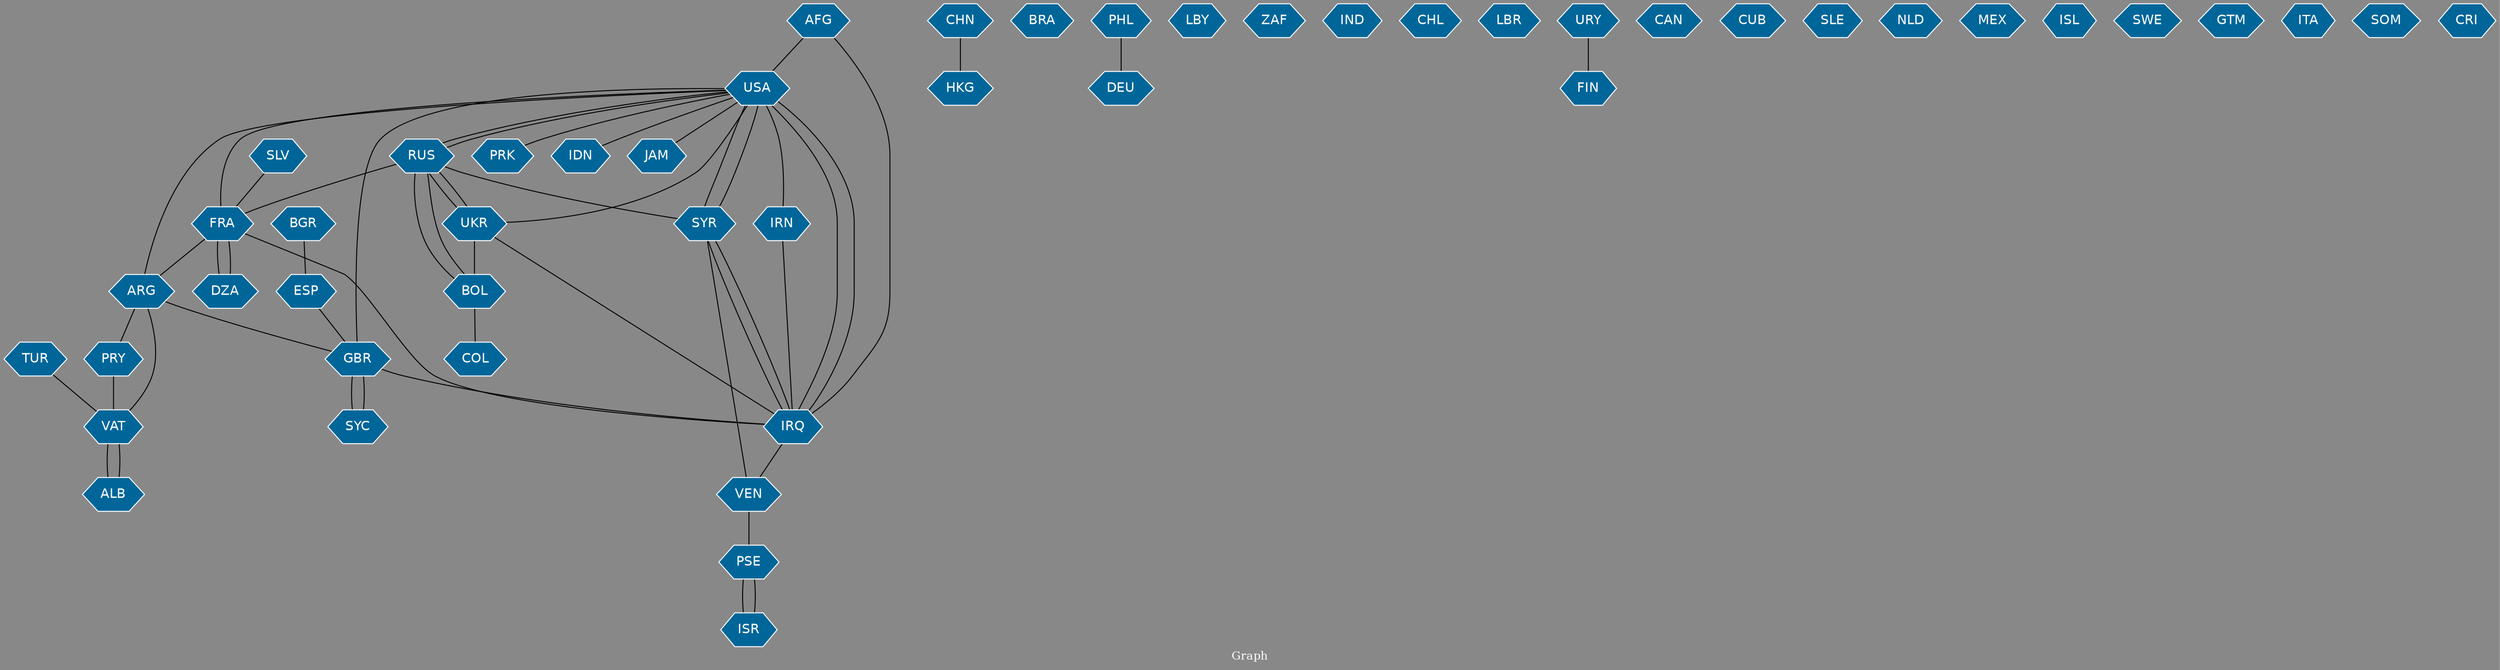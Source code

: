 // Countries together in item graph
graph {
	graph [bgcolor="#888888" fontcolor=white fontsize=12 label="Graph" outputorder=edgesfirst overlap=prism]
	node [color=white fillcolor="#006699" fontcolor=white fontname=Helvetica shape=hexagon style=filled]
	edge [arrowhead=open color=black fontcolor=white fontname=Courier fontsize=12]
		USA [label=USA]
		SYR [label=SYR]
		COL [label=COL]
		RUS [label=RUS]
		CHN [label=CHN]
		HKG [label=HKG]
		PRK [label=PRK]
		VEN [label=VEN]
		BRA [label=BRA]
		ESP [label=ESP]
		DEU [label=DEU]
		ALB [label=ALB]
		LBY [label=LBY]
		UKR [label=UKR]
		VAT [label=VAT]
		PSE [label=PSE]
		GBR [label=GBR]
		IRQ [label=IRQ]
		ZAF [label=ZAF]
		ISR [label=ISR]
		IND [label=IND]
		FRA [label=FRA]
		CHL [label=CHL]
		ARG [label=ARG]
		LBR [label=LBR]
		DZA [label=DZA]
		BOL [label=BOL]
		URY [label=URY]
		FIN [label=FIN]
		CAN [label=CAN]
		IRN [label=IRN]
		IDN [label=IDN]
		CUB [label=CUB]
		SYC [label=SYC]
		SLE [label=SLE]
		NLD [label=NLD]
		AFG [label=AFG]
		TUR [label=TUR]
		SLV [label=SLV]
		PRY [label=PRY]
		MEX [label=MEX]
		JAM [label=JAM]
		BGR [label=BGR]
		ISL [label=ISL]
		SWE [label=SWE]
		GTM [label=GTM]
		PHL [label=PHL]
		ITA [label=ITA]
		SOM [label=SOM]
		CRI [label=CRI]
			URY -- FIN [weight=1]
			FRA -- USA [weight=1]
			SYR -- USA [weight=5]
			SYR -- IRQ [weight=1]
			ISR -- PSE [weight=1]
			UKR -- RUS [weight=6]
			PHL -- DEU [weight=1]
			BOL -- COL [weight=1]
			ARG -- VAT [weight=1]
			GBR -- SYC [weight=1]
			FRA -- ARG [weight=1]
			IRN -- IRQ [weight=1]
			ALB -- VAT [weight=1]
			RUS -- FRA [weight=1]
			ARG -- USA [weight=1]
			IRQ -- USA [weight=1]
			PRY -- VAT [weight=1]
			USA -- JAM [weight=1]
			BGR -- ESP [weight=1]
			RUS -- SYR [weight=1]
			FRA -- IRQ [weight=1]
			ARG -- PRY [weight=1]
			VEN -- PSE [weight=1]
			ARG -- GBR [weight=1]
			FRA -- DZA [weight=1]
			UKR -- IRQ [weight=1]
			UKR -- BOL [weight=2]
			DZA -- FRA [weight=1]
			AFG -- USA [weight=1]
			USA -- IRQ [weight=7]
			TUR -- VAT [weight=1]
			AFG -- IRQ [weight=1]
			RUS -- USA [weight=1]
			IRQ -- VEN [weight=1]
			RUS -- UKR [weight=1]
			USA -- RUS [weight=2]
			IRQ -- SYR [weight=3]
			RUS -- BOL [weight=1]
			PSE -- ISR [weight=3]
			USA -- SYR [weight=7]
			ESP -- GBR [weight=1]
			VAT -- ALB [weight=1]
			BOL -- RUS [weight=1]
			SYC -- GBR [weight=1]
			SYR -- VEN [weight=1]
			USA -- GBR [weight=2]
			GBR -- IRQ [weight=2]
			USA -- UKR [weight=1]
			USA -- IRN [weight=1]
			SLV -- FRA [weight=1]
			USA -- IDN [weight=1]
			CHN -- HKG [weight=2]
			USA -- PRK [weight=1]
}